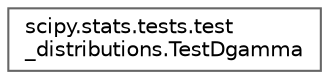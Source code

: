 digraph "Graphical Class Hierarchy"
{
 // LATEX_PDF_SIZE
  bgcolor="transparent";
  edge [fontname=Helvetica,fontsize=10,labelfontname=Helvetica,labelfontsize=10];
  node [fontname=Helvetica,fontsize=10,shape=box,height=0.2,width=0.4];
  rankdir="LR";
  Node0 [id="Node000000",label="scipy.stats.tests.test\l_distributions.TestDgamma",height=0.2,width=0.4,color="grey40", fillcolor="white", style="filled",URL="$da/d15/classscipy_1_1stats_1_1tests_1_1test__distributions_1_1TestDgamma.html",tooltip=" "];
}
